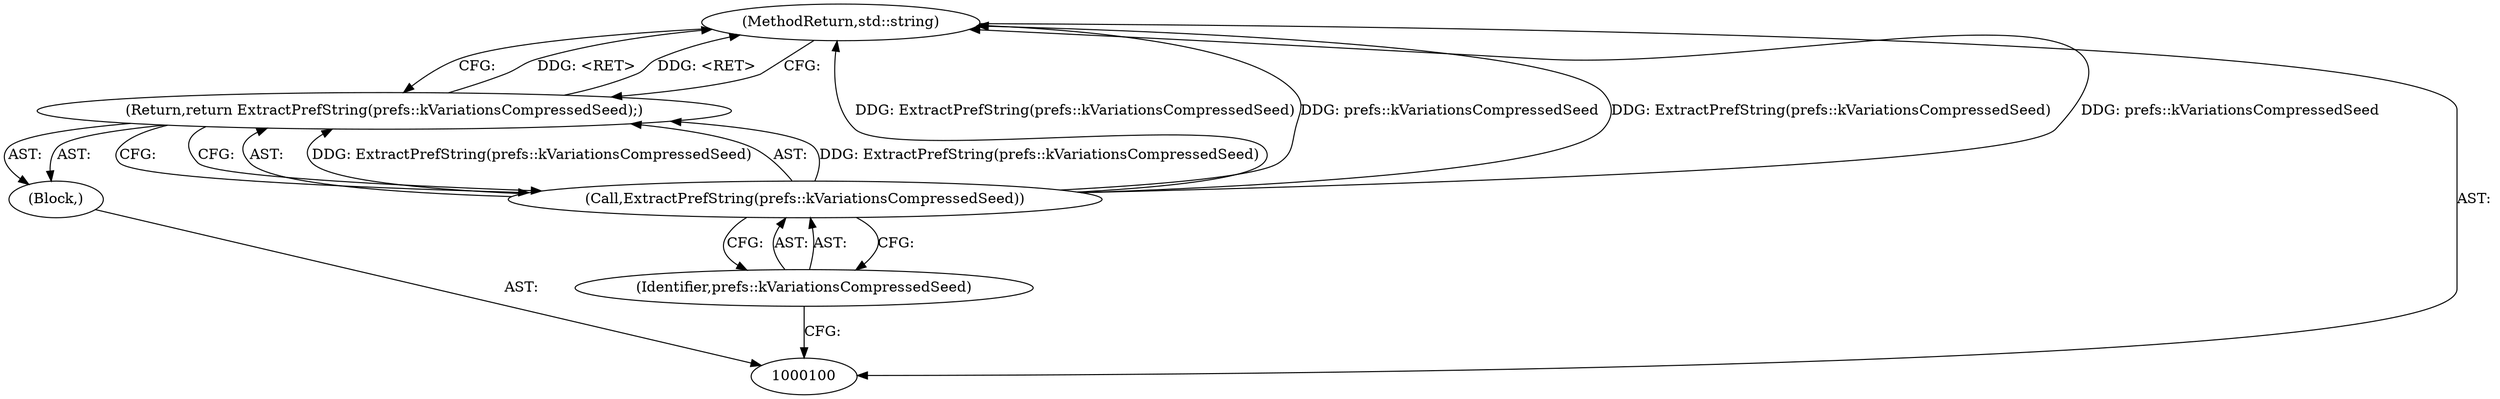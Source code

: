 digraph "1_Chrome_7cb8e1ae121cf6b14aa0a59cc708de630c0ef965_0" {
"1000105" [label="(MethodReturn,std::string)"];
"1000101" [label="(Block,)"];
"1000102" [label="(Return,return ExtractPrefString(prefs::kVariationsCompressedSeed);)"];
"1000104" [label="(Identifier,prefs::kVariationsCompressedSeed)"];
"1000103" [label="(Call,ExtractPrefString(prefs::kVariationsCompressedSeed))"];
"1000105" -> "1000100"  [label="AST: "];
"1000105" -> "1000102"  [label="CFG: "];
"1000103" -> "1000105"  [label="DDG: ExtractPrefString(prefs::kVariationsCompressedSeed)"];
"1000103" -> "1000105"  [label="DDG: prefs::kVariationsCompressedSeed"];
"1000102" -> "1000105"  [label="DDG: <RET>"];
"1000101" -> "1000100"  [label="AST: "];
"1000102" -> "1000101"  [label="AST: "];
"1000102" -> "1000101"  [label="AST: "];
"1000102" -> "1000103"  [label="CFG: "];
"1000103" -> "1000102"  [label="AST: "];
"1000105" -> "1000102"  [label="CFG: "];
"1000102" -> "1000105"  [label="DDG: <RET>"];
"1000103" -> "1000102"  [label="DDG: ExtractPrefString(prefs::kVariationsCompressedSeed)"];
"1000104" -> "1000103"  [label="AST: "];
"1000104" -> "1000100"  [label="CFG: "];
"1000103" -> "1000104"  [label="CFG: "];
"1000103" -> "1000102"  [label="AST: "];
"1000103" -> "1000104"  [label="CFG: "];
"1000104" -> "1000103"  [label="AST: "];
"1000102" -> "1000103"  [label="CFG: "];
"1000103" -> "1000105"  [label="DDG: ExtractPrefString(prefs::kVariationsCompressedSeed)"];
"1000103" -> "1000105"  [label="DDG: prefs::kVariationsCompressedSeed"];
"1000103" -> "1000102"  [label="DDG: ExtractPrefString(prefs::kVariationsCompressedSeed)"];
}
